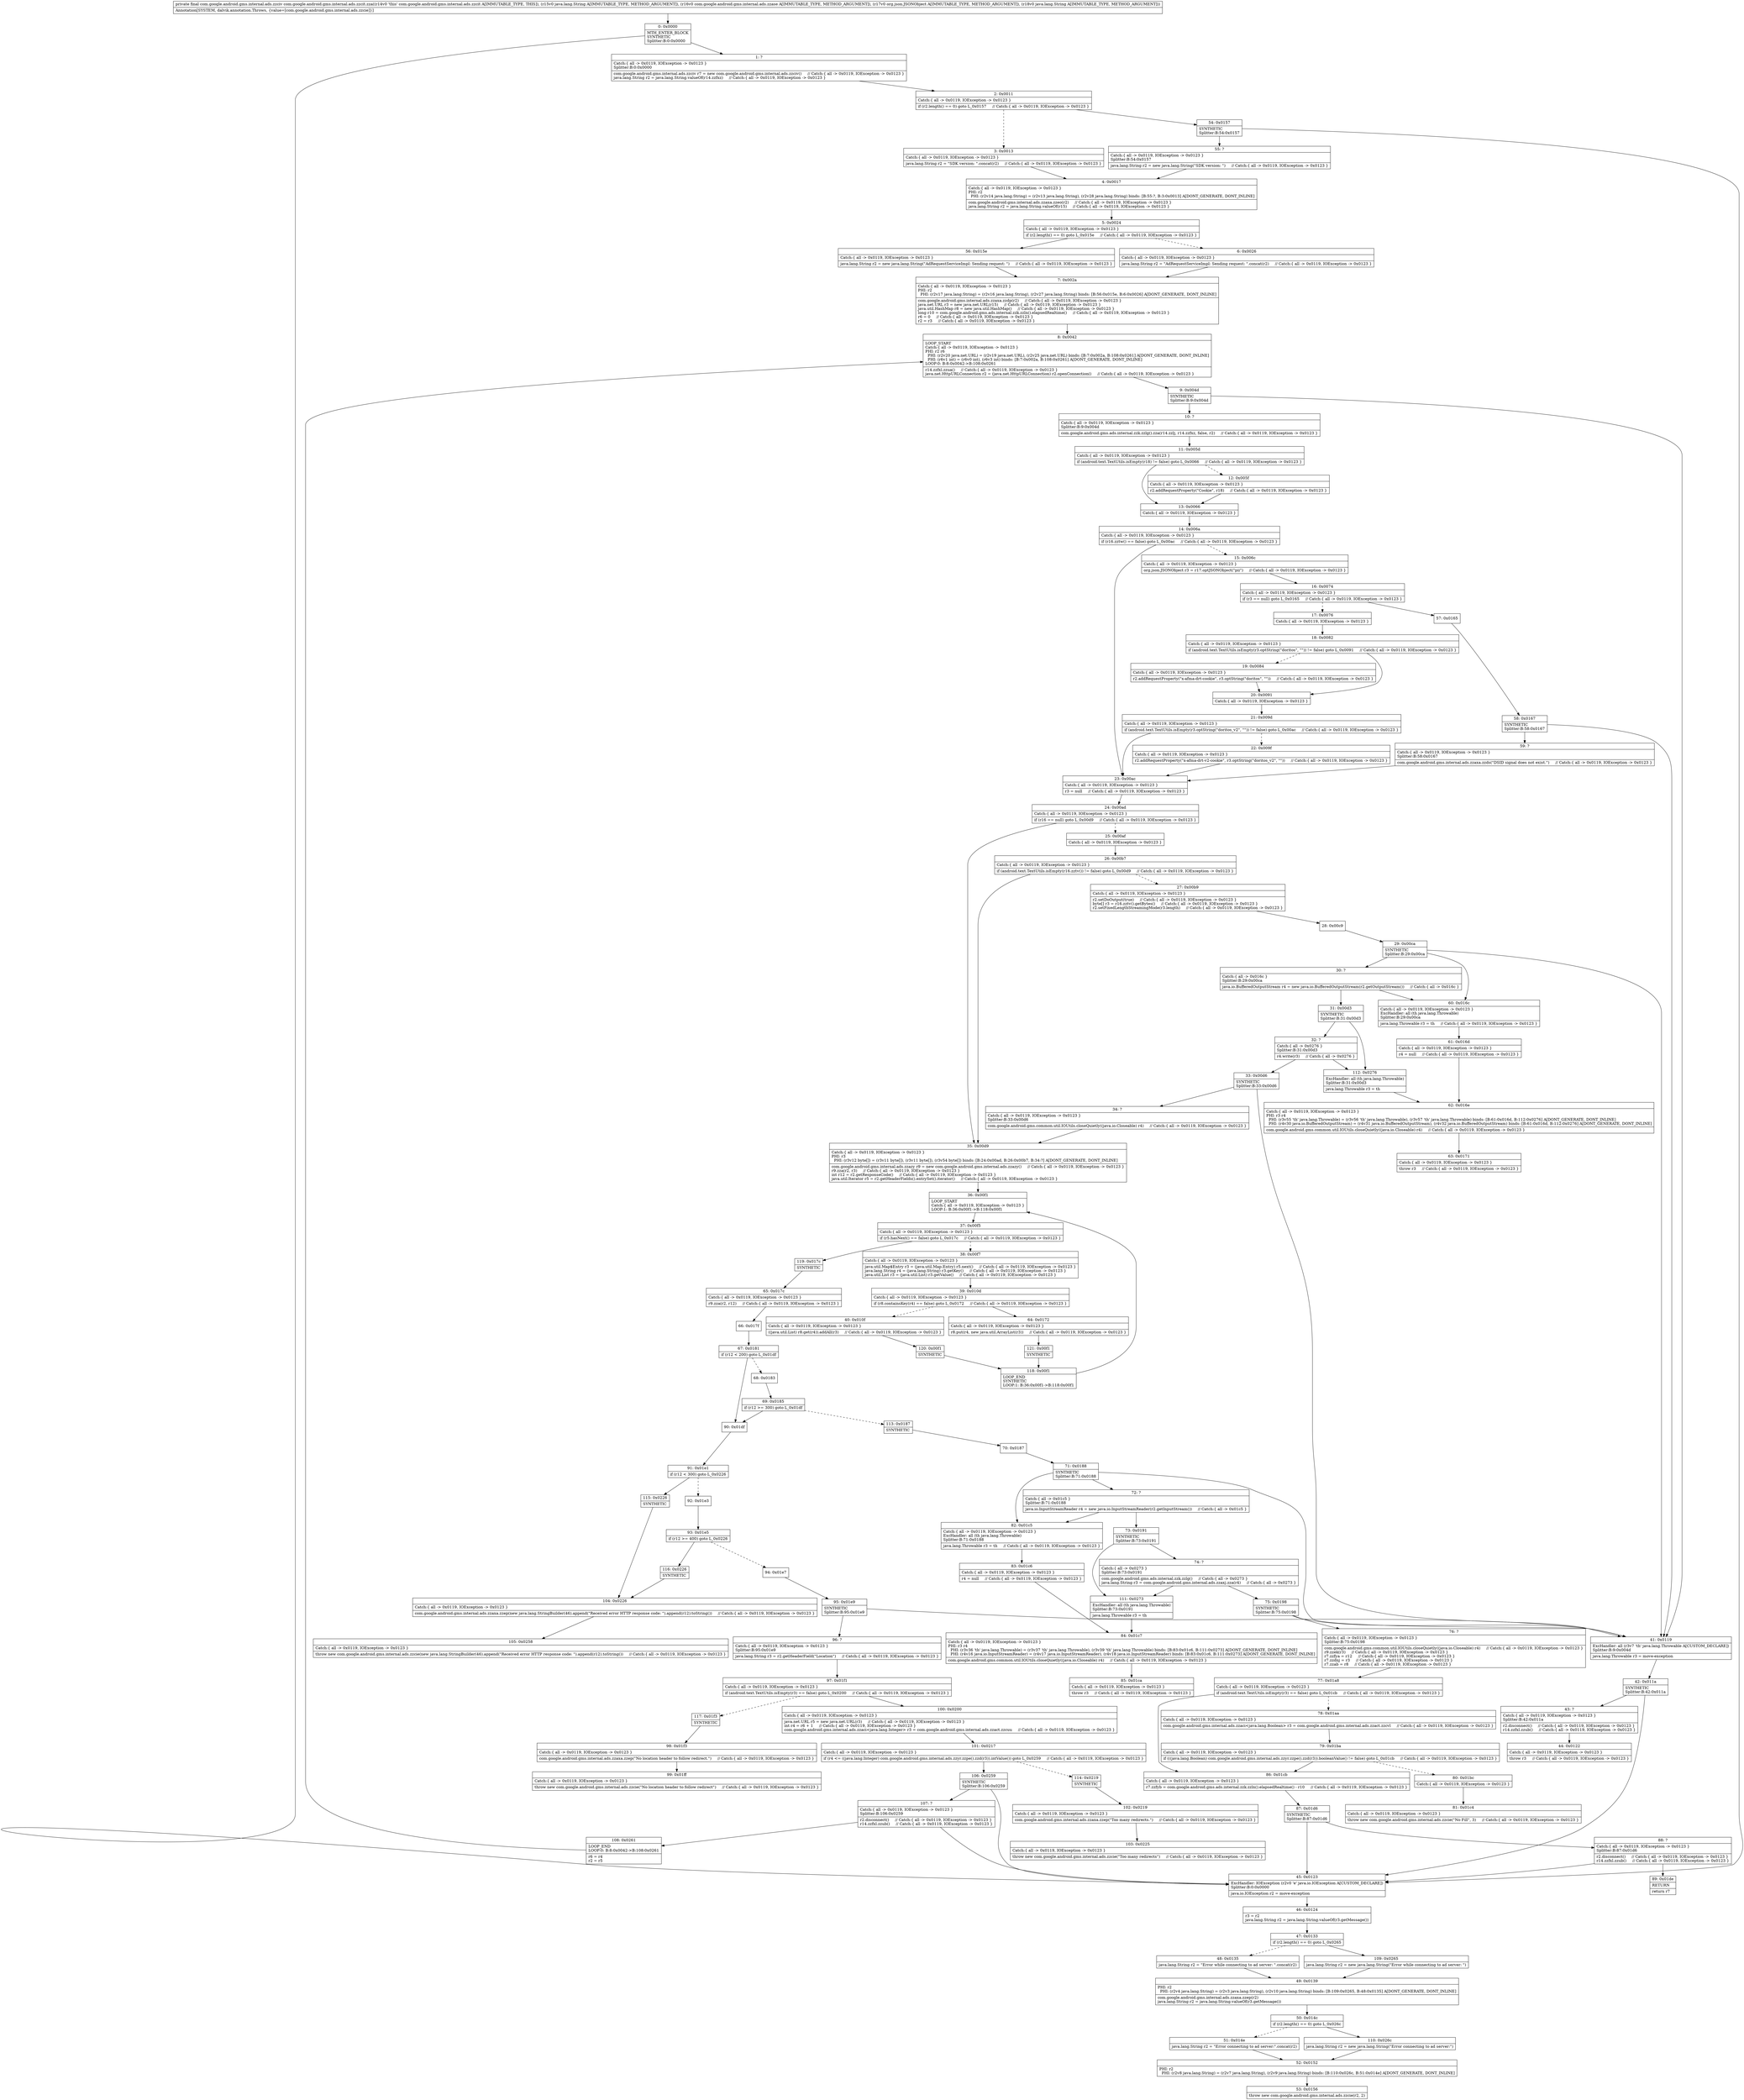 digraph "CFG forcom.google.android.gms.internal.ads.zzcit.zza(Ljava\/lang\/String;Lcom\/google\/android\/gms\/internal\/ads\/zzase;Lorg\/json\/JSONObject;Ljava\/lang\/String;)Lcom\/google\/android\/gms\/internal\/ads\/zzciv;" {
Node_0 [shape=record,label="{0\:\ 0x0000|MTH_ENTER_BLOCK\lSYNTHETIC\lSplitter:B:0:0x0000\l}"];
Node_1 [shape=record,label="{1\:\ ?|Catch:\{ all \-\> 0x0119, IOException \-\> 0x0123 \}\lSplitter:B:0:0x0000\l|com.google.android.gms.internal.ads.zzciv r7 = new com.google.android.gms.internal.ads.zzciv()     \/\/ Catch:\{ all \-\> 0x0119, IOException \-\> 0x0123 \}\ljava.lang.String r2 = java.lang.String.valueOf(r14.zzfxz)     \/\/ Catch:\{ all \-\> 0x0119, IOException \-\> 0x0123 \}\l}"];
Node_2 [shape=record,label="{2\:\ 0x0011|Catch:\{ all \-\> 0x0119, IOException \-\> 0x0123 \}\l|if (r2.length() == 0) goto L_0x0157     \/\/ Catch:\{ all \-\> 0x0119, IOException \-\> 0x0123 \}\l}"];
Node_3 [shape=record,label="{3\:\ 0x0013|Catch:\{ all \-\> 0x0119, IOException \-\> 0x0123 \}\l|java.lang.String r2 = \"SDK version: \".concat(r2)     \/\/ Catch:\{ all \-\> 0x0119, IOException \-\> 0x0123 \}\l}"];
Node_4 [shape=record,label="{4\:\ 0x0017|Catch:\{ all \-\> 0x0119, IOException \-\> 0x0123 \}\lPHI: r2 \l  PHI: (r2v14 java.lang.String) = (r2v13 java.lang.String), (r2v28 java.lang.String) binds: [B:55:?, B:3:0x0013] A[DONT_GENERATE, DONT_INLINE]\l|com.google.android.gms.internal.ads.zzaxa.zzeo(r2)     \/\/ Catch:\{ all \-\> 0x0119, IOException \-\> 0x0123 \}\ljava.lang.String r2 = java.lang.String.valueOf(r15)     \/\/ Catch:\{ all \-\> 0x0119, IOException \-\> 0x0123 \}\l}"];
Node_5 [shape=record,label="{5\:\ 0x0024|Catch:\{ all \-\> 0x0119, IOException \-\> 0x0123 \}\l|if (r2.length() == 0) goto L_0x015e     \/\/ Catch:\{ all \-\> 0x0119, IOException \-\> 0x0123 \}\l}"];
Node_6 [shape=record,label="{6\:\ 0x0026|Catch:\{ all \-\> 0x0119, IOException \-\> 0x0123 \}\l|java.lang.String r2 = \"AdRequestServiceImpl: Sending request: \".concat(r2)     \/\/ Catch:\{ all \-\> 0x0119, IOException \-\> 0x0123 \}\l}"];
Node_7 [shape=record,label="{7\:\ 0x002a|Catch:\{ all \-\> 0x0119, IOException \-\> 0x0123 \}\lPHI: r2 \l  PHI: (r2v17 java.lang.String) = (r2v16 java.lang.String), (r2v27 java.lang.String) binds: [B:56:0x015e, B:6:0x0026] A[DONT_GENERATE, DONT_INLINE]\l|com.google.android.gms.internal.ads.zzaxa.zzdp(r2)     \/\/ Catch:\{ all \-\> 0x0119, IOException \-\> 0x0123 \}\ljava.net.URL r3 = new java.net.URL(r15)     \/\/ Catch:\{ all \-\> 0x0119, IOException \-\> 0x0123 \}\ljava.util.HashMap r8 = new java.util.HashMap()     \/\/ Catch:\{ all \-\> 0x0119, IOException \-\> 0x0123 \}\llong r10 = com.google.android.gms.ads.internal.zzk.zzln().elapsedRealtime()     \/\/ Catch:\{ all \-\> 0x0119, IOException \-\> 0x0123 \}\lr6 = 0     \/\/ Catch:\{ all \-\> 0x0119, IOException \-\> 0x0123 \}\lr2 = r3     \/\/ Catch:\{ all \-\> 0x0119, IOException \-\> 0x0123 \}\l}"];
Node_8 [shape=record,label="{8\:\ 0x0042|LOOP_START\lCatch:\{ all \-\> 0x0119, IOException \-\> 0x0123 \}\lPHI: r2 r6 \l  PHI: (r2v20 java.net.URL) = (r2v19 java.net.URL), (r2v25 java.net.URL) binds: [B:7:0x002a, B:108:0x0261] A[DONT_GENERATE, DONT_INLINE]\l  PHI: (r6v1 int) = (r6v0 int), (r6v3 int) binds: [B:7:0x002a, B:108:0x0261] A[DONT_GENERATE, DONT_INLINE]\lLOOP:0: B:8:0x0042\-\>B:108:0x0261\l|r14.zzfxl.zzua()     \/\/ Catch:\{ all \-\> 0x0119, IOException \-\> 0x0123 \}\ljava.net.HttpURLConnection r2 = (java.net.HttpURLConnection) r2.openConnection()     \/\/ Catch:\{ all \-\> 0x0119, IOException \-\> 0x0123 \}\l}"];
Node_9 [shape=record,label="{9\:\ 0x004d|SYNTHETIC\lSplitter:B:9:0x004d\l}"];
Node_10 [shape=record,label="{10\:\ ?|Catch:\{ all \-\> 0x0119, IOException \-\> 0x0123 \}\lSplitter:B:9:0x004d\l|com.google.android.gms.ads.internal.zzk.zzlg().zza(r14.zzlj, r14.zzfxz, false, r2)     \/\/ Catch:\{ all \-\> 0x0119, IOException \-\> 0x0123 \}\l}"];
Node_11 [shape=record,label="{11\:\ 0x005d|Catch:\{ all \-\> 0x0119, IOException \-\> 0x0123 \}\l|if (android.text.TextUtils.isEmpty(r18) != false) goto L_0x0066     \/\/ Catch:\{ all \-\> 0x0119, IOException \-\> 0x0123 \}\l}"];
Node_12 [shape=record,label="{12\:\ 0x005f|Catch:\{ all \-\> 0x0119, IOException \-\> 0x0123 \}\l|r2.addRequestProperty(\"Cookie\", r18)     \/\/ Catch:\{ all \-\> 0x0119, IOException \-\> 0x0123 \}\l}"];
Node_13 [shape=record,label="{13\:\ 0x0066|Catch:\{ all \-\> 0x0119, IOException \-\> 0x0123 \}\l}"];
Node_14 [shape=record,label="{14\:\ 0x006a|Catch:\{ all \-\> 0x0119, IOException \-\> 0x0123 \}\l|if (r16.zztw() == false) goto L_0x00ac     \/\/ Catch:\{ all \-\> 0x0119, IOException \-\> 0x0123 \}\l}"];
Node_15 [shape=record,label="{15\:\ 0x006c|Catch:\{ all \-\> 0x0119, IOException \-\> 0x0123 \}\l|org.json.JSONObject r3 = r17.optJSONObject(\"pii\")     \/\/ Catch:\{ all \-\> 0x0119, IOException \-\> 0x0123 \}\l}"];
Node_16 [shape=record,label="{16\:\ 0x0074|Catch:\{ all \-\> 0x0119, IOException \-\> 0x0123 \}\l|if (r3 == null) goto L_0x0165     \/\/ Catch:\{ all \-\> 0x0119, IOException \-\> 0x0123 \}\l}"];
Node_17 [shape=record,label="{17\:\ 0x0076|Catch:\{ all \-\> 0x0119, IOException \-\> 0x0123 \}\l}"];
Node_18 [shape=record,label="{18\:\ 0x0082|Catch:\{ all \-\> 0x0119, IOException \-\> 0x0123 \}\l|if (android.text.TextUtils.isEmpty(r3.optString(\"doritos\", \"\")) != false) goto L_0x0091     \/\/ Catch:\{ all \-\> 0x0119, IOException \-\> 0x0123 \}\l}"];
Node_19 [shape=record,label="{19\:\ 0x0084|Catch:\{ all \-\> 0x0119, IOException \-\> 0x0123 \}\l|r2.addRequestProperty(\"x\-afma\-drt\-cookie\", r3.optString(\"doritos\", \"\"))     \/\/ Catch:\{ all \-\> 0x0119, IOException \-\> 0x0123 \}\l}"];
Node_20 [shape=record,label="{20\:\ 0x0091|Catch:\{ all \-\> 0x0119, IOException \-\> 0x0123 \}\l}"];
Node_21 [shape=record,label="{21\:\ 0x009d|Catch:\{ all \-\> 0x0119, IOException \-\> 0x0123 \}\l|if (android.text.TextUtils.isEmpty(r3.optString(\"doritos_v2\", \"\")) != false) goto L_0x00ac     \/\/ Catch:\{ all \-\> 0x0119, IOException \-\> 0x0123 \}\l}"];
Node_22 [shape=record,label="{22\:\ 0x009f|Catch:\{ all \-\> 0x0119, IOException \-\> 0x0123 \}\l|r2.addRequestProperty(\"x\-afma\-drt\-v2\-cookie\", r3.optString(\"doritos_v2\", \"\"))     \/\/ Catch:\{ all \-\> 0x0119, IOException \-\> 0x0123 \}\l}"];
Node_23 [shape=record,label="{23\:\ 0x00ac|Catch:\{ all \-\> 0x0119, IOException \-\> 0x0123 \}\l|r3 = null     \/\/ Catch:\{ all \-\> 0x0119, IOException \-\> 0x0123 \}\l}"];
Node_24 [shape=record,label="{24\:\ 0x00ad|Catch:\{ all \-\> 0x0119, IOException \-\> 0x0123 \}\l|if (r16 == null) goto L_0x00d9     \/\/ Catch:\{ all \-\> 0x0119, IOException \-\> 0x0123 \}\l}"];
Node_25 [shape=record,label="{25\:\ 0x00af|Catch:\{ all \-\> 0x0119, IOException \-\> 0x0123 \}\l}"];
Node_26 [shape=record,label="{26\:\ 0x00b7|Catch:\{ all \-\> 0x0119, IOException \-\> 0x0123 \}\l|if (android.text.TextUtils.isEmpty(r16.zztv()) != false) goto L_0x00d9     \/\/ Catch:\{ all \-\> 0x0119, IOException \-\> 0x0123 \}\l}"];
Node_27 [shape=record,label="{27\:\ 0x00b9|Catch:\{ all \-\> 0x0119, IOException \-\> 0x0123 \}\l|r2.setDoOutput(true)     \/\/ Catch:\{ all \-\> 0x0119, IOException \-\> 0x0123 \}\lbyte[] r3 = r16.zztv().getBytes()     \/\/ Catch:\{ all \-\> 0x0119, IOException \-\> 0x0123 \}\lr2.setFixedLengthStreamingMode(r3.length)     \/\/ Catch:\{ all \-\> 0x0119, IOException \-\> 0x0123 \}\l}"];
Node_28 [shape=record,label="{28\:\ 0x00c9}"];
Node_29 [shape=record,label="{29\:\ 0x00ca|SYNTHETIC\lSplitter:B:29:0x00ca\l}"];
Node_30 [shape=record,label="{30\:\ ?|Catch:\{ all \-\> 0x016c \}\lSplitter:B:29:0x00ca\l|java.io.BufferedOutputStream r4 = new java.io.BufferedOutputStream(r2.getOutputStream())     \/\/ Catch:\{ all \-\> 0x016c \}\l}"];
Node_31 [shape=record,label="{31\:\ 0x00d3|SYNTHETIC\lSplitter:B:31:0x00d3\l}"];
Node_32 [shape=record,label="{32\:\ ?|Catch:\{ all \-\> 0x0276 \}\lSplitter:B:31:0x00d3\l|r4.write(r3)     \/\/ Catch:\{ all \-\> 0x0276 \}\l}"];
Node_33 [shape=record,label="{33\:\ 0x00d6|SYNTHETIC\lSplitter:B:33:0x00d6\l}"];
Node_34 [shape=record,label="{34\:\ ?|Catch:\{ all \-\> 0x0119, IOException \-\> 0x0123 \}\lSplitter:B:33:0x00d6\l|com.google.android.gms.common.util.IOUtils.closeQuietly((java.io.Closeable) r4)     \/\/ Catch:\{ all \-\> 0x0119, IOException \-\> 0x0123 \}\l}"];
Node_35 [shape=record,label="{35\:\ 0x00d9|Catch:\{ all \-\> 0x0119, IOException \-\> 0x0123 \}\lPHI: r3 \l  PHI: (r3v12 byte[]) = (r3v11 byte[]), (r3v11 byte[]), (r3v54 byte[]) binds: [B:24:0x00ad, B:26:0x00b7, B:34:?] A[DONT_GENERATE, DONT_INLINE]\l|com.google.android.gms.internal.ads.zzazy r9 = new com.google.android.gms.internal.ads.zzazy()     \/\/ Catch:\{ all \-\> 0x0119, IOException \-\> 0x0123 \}\lr9.zza(r2, r3)     \/\/ Catch:\{ all \-\> 0x0119, IOException \-\> 0x0123 \}\lint r12 = r2.getResponseCode()     \/\/ Catch:\{ all \-\> 0x0119, IOException \-\> 0x0123 \}\ljava.util.Iterator r5 = r2.getHeaderFields().entrySet().iterator()     \/\/ Catch:\{ all \-\> 0x0119, IOException \-\> 0x0123 \}\l}"];
Node_36 [shape=record,label="{36\:\ 0x00f1|LOOP_START\lCatch:\{ all \-\> 0x0119, IOException \-\> 0x0123 \}\lLOOP:1: B:36:0x00f1\-\>B:118:0x00f1\l}"];
Node_37 [shape=record,label="{37\:\ 0x00f5|Catch:\{ all \-\> 0x0119, IOException \-\> 0x0123 \}\l|if (r5.hasNext() == false) goto L_0x017c     \/\/ Catch:\{ all \-\> 0x0119, IOException \-\> 0x0123 \}\l}"];
Node_38 [shape=record,label="{38\:\ 0x00f7|Catch:\{ all \-\> 0x0119, IOException \-\> 0x0123 \}\l|java.util.Map$Entry r3 = (java.util.Map.Entry) r5.next()     \/\/ Catch:\{ all \-\> 0x0119, IOException \-\> 0x0123 \}\ljava.lang.String r4 = (java.lang.String) r3.getKey()     \/\/ Catch:\{ all \-\> 0x0119, IOException \-\> 0x0123 \}\ljava.util.List r3 = (java.util.List) r3.getValue()     \/\/ Catch:\{ all \-\> 0x0119, IOException \-\> 0x0123 \}\l}"];
Node_39 [shape=record,label="{39\:\ 0x010d|Catch:\{ all \-\> 0x0119, IOException \-\> 0x0123 \}\l|if (r8.containsKey(r4) == false) goto L_0x0172     \/\/ Catch:\{ all \-\> 0x0119, IOException \-\> 0x0123 \}\l}"];
Node_40 [shape=record,label="{40\:\ 0x010f|Catch:\{ all \-\> 0x0119, IOException \-\> 0x0123 \}\l|((java.util.List) r8.get(r4)).addAll(r3)     \/\/ Catch:\{ all \-\> 0x0119, IOException \-\> 0x0123 \}\l}"];
Node_41 [shape=record,label="{41\:\ 0x0119|ExcHandler: all (r3v7 'th' java.lang.Throwable A[CUSTOM_DECLARE])\lSplitter:B:9:0x004d\l|java.lang.Throwable r3 = move\-exception\l}"];
Node_42 [shape=record,label="{42\:\ 0x011a|SYNTHETIC\lSplitter:B:42:0x011a\l}"];
Node_43 [shape=record,label="{43\:\ ?|Catch:\{ all \-\> 0x0119, IOException \-\> 0x0123 \}\lSplitter:B:42:0x011a\l|r2.disconnect()     \/\/ Catch:\{ all \-\> 0x0119, IOException \-\> 0x0123 \}\lr14.zzfxl.zzub()     \/\/ Catch:\{ all \-\> 0x0119, IOException \-\> 0x0123 \}\l}"];
Node_44 [shape=record,label="{44\:\ 0x0122|Catch:\{ all \-\> 0x0119, IOException \-\> 0x0123 \}\l|throw r3     \/\/ Catch:\{ all \-\> 0x0119, IOException \-\> 0x0123 \}\l}"];
Node_45 [shape=record,label="{45\:\ 0x0123|ExcHandler: IOException (r2v0 'e' java.io.IOException A[CUSTOM_DECLARE])\lSplitter:B:0:0x0000\l|java.io.IOException r2 = move\-exception\l}"];
Node_46 [shape=record,label="{46\:\ 0x0124|r3 = r2\ljava.lang.String r2 = java.lang.String.valueOf(r3.getMessage())\l}"];
Node_47 [shape=record,label="{47\:\ 0x0133|if (r2.length() == 0) goto L_0x0265\l}"];
Node_48 [shape=record,label="{48\:\ 0x0135|java.lang.String r2 = \"Error while connecting to ad server: \".concat(r2)\l}"];
Node_49 [shape=record,label="{49\:\ 0x0139|PHI: r2 \l  PHI: (r2v4 java.lang.String) = (r2v3 java.lang.String), (r2v10 java.lang.String) binds: [B:109:0x0265, B:48:0x0135] A[DONT_GENERATE, DONT_INLINE]\l|com.google.android.gms.internal.ads.zzaxa.zzep(r2)\ljava.lang.String r2 = java.lang.String.valueOf(r3.getMessage())\l}"];
Node_50 [shape=record,label="{50\:\ 0x014c|if (r2.length() == 0) goto L_0x026c\l}"];
Node_51 [shape=record,label="{51\:\ 0x014e|java.lang.String r2 = \"Error connecting to ad server:\".concat(r2)\l}"];
Node_52 [shape=record,label="{52\:\ 0x0152|PHI: r2 \l  PHI: (r2v8 java.lang.String) = (r2v7 java.lang.String), (r2v9 java.lang.String) binds: [B:110:0x026c, B:51:0x014e] A[DONT_GENERATE, DONT_INLINE]\l}"];
Node_53 [shape=record,label="{53\:\ 0x0156|throw new com.google.android.gms.internal.ads.zzcie(r2, 2)\l}"];
Node_54 [shape=record,label="{54\:\ 0x0157|SYNTHETIC\lSplitter:B:54:0x0157\l}"];
Node_55 [shape=record,label="{55\:\ ?|Catch:\{ all \-\> 0x0119, IOException \-\> 0x0123 \}\lSplitter:B:54:0x0157\l|java.lang.String r2 = new java.lang.String(\"SDK version: \")     \/\/ Catch:\{ all \-\> 0x0119, IOException \-\> 0x0123 \}\l}"];
Node_56 [shape=record,label="{56\:\ 0x015e|Catch:\{ all \-\> 0x0119, IOException \-\> 0x0123 \}\l|java.lang.String r2 = new java.lang.String(\"AdRequestServiceImpl: Sending request: \")     \/\/ Catch:\{ all \-\> 0x0119, IOException \-\> 0x0123 \}\l}"];
Node_57 [shape=record,label="{57\:\ 0x0165}"];
Node_58 [shape=record,label="{58\:\ 0x0167|SYNTHETIC\lSplitter:B:58:0x0167\l}"];
Node_59 [shape=record,label="{59\:\ ?|Catch:\{ all \-\> 0x0119, IOException \-\> 0x0123 \}\lSplitter:B:58:0x0167\l|com.google.android.gms.internal.ads.zzaxa.zzds(\"DSID signal does not exist.\")     \/\/ Catch:\{ all \-\> 0x0119, IOException \-\> 0x0123 \}\l}"];
Node_60 [shape=record,label="{60\:\ 0x016c|Catch:\{ all \-\> 0x0119, IOException \-\> 0x0123 \}\lExcHandler: all (th java.lang.Throwable)\lSplitter:B:29:0x00ca\l|java.lang.Throwable r3 = th     \/\/ Catch:\{ all \-\> 0x0119, IOException \-\> 0x0123 \}\l}"];
Node_61 [shape=record,label="{61\:\ 0x016d|Catch:\{ all \-\> 0x0119, IOException \-\> 0x0123 \}\l|r4 = null     \/\/ Catch:\{ all \-\> 0x0119, IOException \-\> 0x0123 \}\l}"];
Node_62 [shape=record,label="{62\:\ 0x016e|Catch:\{ all \-\> 0x0119, IOException \-\> 0x0123 \}\lPHI: r3 r4 \l  PHI: (r3v55 'th' java.lang.Throwable) = (r3v56 'th' java.lang.Throwable), (r3v57 'th' java.lang.Throwable) binds: [B:61:0x016d, B:112:0x0276] A[DONT_GENERATE, DONT_INLINE]\l  PHI: (r4v30 java.io.BufferedOutputStream) = (r4v31 java.io.BufferedOutputStream), (r4v32 java.io.BufferedOutputStream) binds: [B:61:0x016d, B:112:0x0276] A[DONT_GENERATE, DONT_INLINE]\l|com.google.android.gms.common.util.IOUtils.closeQuietly((java.io.Closeable) r4)     \/\/ Catch:\{ all \-\> 0x0119, IOException \-\> 0x0123 \}\l}"];
Node_63 [shape=record,label="{63\:\ 0x0171|Catch:\{ all \-\> 0x0119, IOException \-\> 0x0123 \}\l|throw r3     \/\/ Catch:\{ all \-\> 0x0119, IOException \-\> 0x0123 \}\l}"];
Node_64 [shape=record,label="{64\:\ 0x0172|Catch:\{ all \-\> 0x0119, IOException \-\> 0x0123 \}\l|r8.put(r4, new java.util.ArrayList(r3))     \/\/ Catch:\{ all \-\> 0x0119, IOException \-\> 0x0123 \}\l}"];
Node_65 [shape=record,label="{65\:\ 0x017c|Catch:\{ all \-\> 0x0119, IOException \-\> 0x0123 \}\l|r9.zza(r2, r12)     \/\/ Catch:\{ all \-\> 0x0119, IOException \-\> 0x0123 \}\l}"];
Node_66 [shape=record,label="{66\:\ 0x017f}"];
Node_67 [shape=record,label="{67\:\ 0x0181|if (r12 \< 200) goto L_0x01df\l}"];
Node_68 [shape=record,label="{68\:\ 0x0183}"];
Node_69 [shape=record,label="{69\:\ 0x0185|if (r12 \>= 300) goto L_0x01df\l}"];
Node_70 [shape=record,label="{70\:\ 0x0187}"];
Node_71 [shape=record,label="{71\:\ 0x0188|SYNTHETIC\lSplitter:B:71:0x0188\l}"];
Node_72 [shape=record,label="{72\:\ ?|Catch:\{ all \-\> 0x01c5 \}\lSplitter:B:71:0x0188\l|java.io.InputStreamReader r4 = new java.io.InputStreamReader(r2.getInputStream())     \/\/ Catch:\{ all \-\> 0x01c5 \}\l}"];
Node_73 [shape=record,label="{73\:\ 0x0191|SYNTHETIC\lSplitter:B:73:0x0191\l}"];
Node_74 [shape=record,label="{74\:\ ?|Catch:\{ all \-\> 0x0273 \}\lSplitter:B:73:0x0191\l|com.google.android.gms.ads.internal.zzk.zzlg()     \/\/ Catch:\{ all \-\> 0x0273 \}\ljava.lang.String r3 = com.google.android.gms.internal.ads.zzaxj.zza(r4)     \/\/ Catch:\{ all \-\> 0x0273 \}\l}"];
Node_75 [shape=record,label="{75\:\ 0x0198|SYNTHETIC\lSplitter:B:75:0x0198\l}"];
Node_76 [shape=record,label="{76\:\ ?|Catch:\{ all \-\> 0x0119, IOException \-\> 0x0123 \}\lSplitter:B:75:0x0198\l|com.google.android.gms.common.util.IOUtils.closeQuietly((java.io.Closeable) r4)     \/\/ Catch:\{ all \-\> 0x0119, IOException \-\> 0x0123 \}\lr9.zzek(r3)     \/\/ Catch:\{ all \-\> 0x0119, IOException \-\> 0x0123 \}\lr7.zzfya = r12     \/\/ Catch:\{ all \-\> 0x0119, IOException \-\> 0x0123 \}\lr7.zzdnj = r3     \/\/ Catch:\{ all \-\> 0x0119, IOException \-\> 0x0123 \}\lr7.zzab = r8     \/\/ Catch:\{ all \-\> 0x0119, IOException \-\> 0x0123 \}\l}"];
Node_77 [shape=record,label="{77\:\ 0x01a8|Catch:\{ all \-\> 0x0119, IOException \-\> 0x0123 \}\l|if (android.text.TextUtils.isEmpty(r3) == false) goto L_0x01cb     \/\/ Catch:\{ all \-\> 0x0119, IOException \-\> 0x0123 \}\l}"];
Node_78 [shape=record,label="{78\:\ 0x01aa|Catch:\{ all \-\> 0x0119, IOException \-\> 0x0123 \}\l|com.google.android.gms.internal.ads.zzaci\<java.lang.Boolean\> r3 = com.google.android.gms.internal.ads.zzact.zzcvl     \/\/ Catch:\{ all \-\> 0x0119, IOException \-\> 0x0123 \}\l}"];
Node_79 [shape=record,label="{79\:\ 0x01ba|Catch:\{ all \-\> 0x0119, IOException \-\> 0x0123 \}\l|if (((java.lang.Boolean) com.google.android.gms.internal.ads.zzyr.zzpe().zzd(r3)).booleanValue() != false) goto L_0x01cb     \/\/ Catch:\{ all \-\> 0x0119, IOException \-\> 0x0123 \}\l}"];
Node_80 [shape=record,label="{80\:\ 0x01bc|Catch:\{ all \-\> 0x0119, IOException \-\> 0x0123 \}\l}"];
Node_81 [shape=record,label="{81\:\ 0x01c4|Catch:\{ all \-\> 0x0119, IOException \-\> 0x0123 \}\l|throw new com.google.android.gms.internal.ads.zzcie(\"No Fill\", 3)     \/\/ Catch:\{ all \-\> 0x0119, IOException \-\> 0x0123 \}\l}"];
Node_82 [shape=record,label="{82\:\ 0x01c5|Catch:\{ all \-\> 0x0119, IOException \-\> 0x0123 \}\lExcHandler: all (th java.lang.Throwable)\lSplitter:B:71:0x0188\l|java.lang.Throwable r3 = th     \/\/ Catch:\{ all \-\> 0x0119, IOException \-\> 0x0123 \}\l}"];
Node_83 [shape=record,label="{83\:\ 0x01c6|Catch:\{ all \-\> 0x0119, IOException \-\> 0x0123 \}\l|r4 = null     \/\/ Catch:\{ all \-\> 0x0119, IOException \-\> 0x0123 \}\l}"];
Node_84 [shape=record,label="{84\:\ 0x01c7|Catch:\{ all \-\> 0x0119, IOException \-\> 0x0123 \}\lPHI: r3 r4 \l  PHI: (r3v36 'th' java.lang.Throwable) = (r3v37 'th' java.lang.Throwable), (r3v39 'th' java.lang.Throwable) binds: [B:83:0x01c6, B:111:0x0273] A[DONT_GENERATE, DONT_INLINE]\l  PHI: (r4v16 java.io.InputStreamReader) = (r4v17 java.io.InputStreamReader), (r4v18 java.io.InputStreamReader) binds: [B:83:0x01c6, B:111:0x0273] A[DONT_GENERATE, DONT_INLINE]\l|com.google.android.gms.common.util.IOUtils.closeQuietly((java.io.Closeable) r4)     \/\/ Catch:\{ all \-\> 0x0119, IOException \-\> 0x0123 \}\l}"];
Node_85 [shape=record,label="{85\:\ 0x01ca|Catch:\{ all \-\> 0x0119, IOException \-\> 0x0123 \}\l|throw r3     \/\/ Catch:\{ all \-\> 0x0119, IOException \-\> 0x0123 \}\l}"];
Node_86 [shape=record,label="{86\:\ 0x01cb|Catch:\{ all \-\> 0x0119, IOException \-\> 0x0123 \}\l|r7.zzfyb = com.google.android.gms.ads.internal.zzk.zzln().elapsedRealtime() \- r10     \/\/ Catch:\{ all \-\> 0x0119, IOException \-\> 0x0123 \}\l}"];
Node_87 [shape=record,label="{87\:\ 0x01d6|SYNTHETIC\lSplitter:B:87:0x01d6\l}"];
Node_88 [shape=record,label="{88\:\ ?|Catch:\{ all \-\> 0x0119, IOException \-\> 0x0123 \}\lSplitter:B:87:0x01d6\l|r2.disconnect()     \/\/ Catch:\{ all \-\> 0x0119, IOException \-\> 0x0123 \}\lr14.zzfxl.zzub()     \/\/ Catch:\{ all \-\> 0x0119, IOException \-\> 0x0123 \}\l}"];
Node_89 [shape=record,label="{89\:\ 0x01de|RETURN\l|return r7\l}"];
Node_90 [shape=record,label="{90\:\ 0x01df}"];
Node_91 [shape=record,label="{91\:\ 0x01e1|if (r12 \< 300) goto L_0x0226\l}"];
Node_92 [shape=record,label="{92\:\ 0x01e3}"];
Node_93 [shape=record,label="{93\:\ 0x01e5|if (r12 \>= 400) goto L_0x0226\l}"];
Node_94 [shape=record,label="{94\:\ 0x01e7}"];
Node_95 [shape=record,label="{95\:\ 0x01e9|SYNTHETIC\lSplitter:B:95:0x01e9\l}"];
Node_96 [shape=record,label="{96\:\ ?|Catch:\{ all \-\> 0x0119, IOException \-\> 0x0123 \}\lSplitter:B:95:0x01e9\l|java.lang.String r3 = r2.getHeaderField(\"Location\")     \/\/ Catch:\{ all \-\> 0x0119, IOException \-\> 0x0123 \}\l}"];
Node_97 [shape=record,label="{97\:\ 0x01f1|Catch:\{ all \-\> 0x0119, IOException \-\> 0x0123 \}\l|if (android.text.TextUtils.isEmpty(r3) == false) goto L_0x0200     \/\/ Catch:\{ all \-\> 0x0119, IOException \-\> 0x0123 \}\l}"];
Node_98 [shape=record,label="{98\:\ 0x01f3|Catch:\{ all \-\> 0x0119, IOException \-\> 0x0123 \}\l|com.google.android.gms.internal.ads.zzaxa.zzep(\"No location header to follow redirect.\")     \/\/ Catch:\{ all \-\> 0x0119, IOException \-\> 0x0123 \}\l}"];
Node_99 [shape=record,label="{99\:\ 0x01ff|Catch:\{ all \-\> 0x0119, IOException \-\> 0x0123 \}\l|throw new com.google.android.gms.internal.ads.zzcie(\"No location header to follow redirect\")     \/\/ Catch:\{ all \-\> 0x0119, IOException \-\> 0x0123 \}\l}"];
Node_100 [shape=record,label="{100\:\ 0x0200|Catch:\{ all \-\> 0x0119, IOException \-\> 0x0123 \}\l|java.net.URL r5 = new java.net.URL(r3)     \/\/ Catch:\{ all \-\> 0x0119, IOException \-\> 0x0123 \}\lint r4 = r6 + 1     \/\/ Catch:\{ all \-\> 0x0119, IOException \-\> 0x0123 \}\lcom.google.android.gms.internal.ads.zzaci\<java.lang.Integer\> r3 = com.google.android.gms.internal.ads.zzact.zzcuu     \/\/ Catch:\{ all \-\> 0x0119, IOException \-\> 0x0123 \}\l}"];
Node_101 [shape=record,label="{101\:\ 0x0217|Catch:\{ all \-\> 0x0119, IOException \-\> 0x0123 \}\l|if (r4 \<= ((java.lang.Integer) com.google.android.gms.internal.ads.zzyr.zzpe().zzd(r3)).intValue()) goto L_0x0259     \/\/ Catch:\{ all \-\> 0x0119, IOException \-\> 0x0123 \}\l}"];
Node_102 [shape=record,label="{102\:\ 0x0219|Catch:\{ all \-\> 0x0119, IOException \-\> 0x0123 \}\l|com.google.android.gms.internal.ads.zzaxa.zzep(\"Too many redirects.\")     \/\/ Catch:\{ all \-\> 0x0119, IOException \-\> 0x0123 \}\l}"];
Node_103 [shape=record,label="{103\:\ 0x0225|Catch:\{ all \-\> 0x0119, IOException \-\> 0x0123 \}\l|throw new com.google.android.gms.internal.ads.zzcie(\"Too many redirects\")     \/\/ Catch:\{ all \-\> 0x0119, IOException \-\> 0x0123 \}\l}"];
Node_104 [shape=record,label="{104\:\ 0x0226|Catch:\{ all \-\> 0x0119, IOException \-\> 0x0123 \}\l|com.google.android.gms.internal.ads.zzaxa.zzep(new java.lang.StringBuilder(46).append(\"Received error HTTP response code: \").append(r12).toString())     \/\/ Catch:\{ all \-\> 0x0119, IOException \-\> 0x0123 \}\l}"];
Node_105 [shape=record,label="{105\:\ 0x0258|Catch:\{ all \-\> 0x0119, IOException \-\> 0x0123 \}\l|throw new com.google.android.gms.internal.ads.zzcie(new java.lang.StringBuilder(46).append(\"Received error HTTP response code: \").append(r12).toString())     \/\/ Catch:\{ all \-\> 0x0119, IOException \-\> 0x0123 \}\l}"];
Node_106 [shape=record,label="{106\:\ 0x0259|SYNTHETIC\lSplitter:B:106:0x0259\l}"];
Node_107 [shape=record,label="{107\:\ ?|Catch:\{ all \-\> 0x0119, IOException \-\> 0x0123 \}\lSplitter:B:106:0x0259\l|r2.disconnect()     \/\/ Catch:\{ all \-\> 0x0119, IOException \-\> 0x0123 \}\lr14.zzfxl.zzub()     \/\/ Catch:\{ all \-\> 0x0119, IOException \-\> 0x0123 \}\l}"];
Node_108 [shape=record,label="{108\:\ 0x0261|LOOP_END\lLOOP:0: B:8:0x0042\-\>B:108:0x0261\l|r6 = r4\lr2 = r5\l}"];
Node_109 [shape=record,label="{109\:\ 0x0265|java.lang.String r2 = new java.lang.String(\"Error while connecting to ad server: \")\l}"];
Node_110 [shape=record,label="{110\:\ 0x026c|java.lang.String r2 = new java.lang.String(\"Error connecting to ad server:\")\l}"];
Node_111 [shape=record,label="{111\:\ 0x0273|ExcHandler: all (th java.lang.Throwable)\lSplitter:B:73:0x0191\l|java.lang.Throwable r3 = th\l}"];
Node_112 [shape=record,label="{112\:\ 0x0276|ExcHandler: all (th java.lang.Throwable)\lSplitter:B:31:0x00d3\l|java.lang.Throwable r3 = th\l}"];
Node_113 [shape=record,label="{113\:\ 0x0187|SYNTHETIC\l}"];
Node_114 [shape=record,label="{114\:\ 0x0219|SYNTHETIC\l}"];
Node_115 [shape=record,label="{115\:\ 0x0226|SYNTHETIC\l}"];
Node_116 [shape=record,label="{116\:\ 0x0226|SYNTHETIC\l}"];
Node_117 [shape=record,label="{117\:\ 0x01f3|SYNTHETIC\l}"];
Node_118 [shape=record,label="{118\:\ 0x00f1|LOOP_END\lSYNTHETIC\lLOOP:1: B:36:0x00f1\-\>B:118:0x00f1\l}"];
Node_119 [shape=record,label="{119\:\ 0x017c|SYNTHETIC\l}"];
Node_120 [shape=record,label="{120\:\ 0x00f1|SYNTHETIC\l}"];
Node_121 [shape=record,label="{121\:\ 0x00f1|SYNTHETIC\l}"];
MethodNode[shape=record,label="{private final com.google.android.gms.internal.ads.zzciv com.google.android.gms.internal.ads.zzcit.zza((r14v0 'this' com.google.android.gms.internal.ads.zzcit A[IMMUTABLE_TYPE, THIS]), (r15v0 java.lang.String A[IMMUTABLE_TYPE, METHOD_ARGUMENT]), (r16v0 com.google.android.gms.internal.ads.zzase A[IMMUTABLE_TYPE, METHOD_ARGUMENT]), (r17v0 org.json.JSONObject A[IMMUTABLE_TYPE, METHOD_ARGUMENT]), (r18v0 java.lang.String A[IMMUTABLE_TYPE, METHOD_ARGUMENT]))  | Annotation[SYSTEM, dalvik.annotation.Throws, \{value=[com.google.android.gms.internal.ads.zzcie]\}]\l}"];
MethodNode -> Node_0;
Node_0 -> Node_1;
Node_0 -> Node_45;
Node_1 -> Node_2;
Node_2 -> Node_3[style=dashed];
Node_2 -> Node_54;
Node_3 -> Node_4;
Node_4 -> Node_5;
Node_5 -> Node_6[style=dashed];
Node_5 -> Node_56;
Node_6 -> Node_7;
Node_7 -> Node_8;
Node_8 -> Node_9;
Node_9 -> Node_10;
Node_9 -> Node_41;
Node_10 -> Node_11;
Node_11 -> Node_12[style=dashed];
Node_11 -> Node_13;
Node_12 -> Node_13;
Node_13 -> Node_14;
Node_14 -> Node_15[style=dashed];
Node_14 -> Node_23;
Node_15 -> Node_16;
Node_16 -> Node_17[style=dashed];
Node_16 -> Node_57;
Node_17 -> Node_18;
Node_18 -> Node_19[style=dashed];
Node_18 -> Node_20;
Node_19 -> Node_20;
Node_20 -> Node_21;
Node_21 -> Node_22[style=dashed];
Node_21 -> Node_23;
Node_22 -> Node_23;
Node_23 -> Node_24;
Node_24 -> Node_25[style=dashed];
Node_24 -> Node_35;
Node_25 -> Node_26;
Node_26 -> Node_27[style=dashed];
Node_26 -> Node_35;
Node_27 -> Node_28;
Node_28 -> Node_29;
Node_29 -> Node_30;
Node_29 -> Node_60;
Node_29 -> Node_41;
Node_30 -> Node_31;
Node_30 -> Node_60;
Node_31 -> Node_32;
Node_31 -> Node_112;
Node_32 -> Node_33;
Node_32 -> Node_112;
Node_33 -> Node_34;
Node_33 -> Node_41;
Node_34 -> Node_35;
Node_35 -> Node_36;
Node_36 -> Node_37;
Node_37 -> Node_38[style=dashed];
Node_37 -> Node_119;
Node_38 -> Node_39;
Node_39 -> Node_40[style=dashed];
Node_39 -> Node_64;
Node_40 -> Node_120;
Node_41 -> Node_42;
Node_42 -> Node_43;
Node_42 -> Node_45;
Node_43 -> Node_44;
Node_45 -> Node_46;
Node_46 -> Node_47;
Node_47 -> Node_48[style=dashed];
Node_47 -> Node_109;
Node_48 -> Node_49;
Node_49 -> Node_50;
Node_50 -> Node_51[style=dashed];
Node_50 -> Node_110;
Node_51 -> Node_52;
Node_52 -> Node_53;
Node_54 -> Node_55;
Node_54 -> Node_45;
Node_55 -> Node_4;
Node_56 -> Node_7;
Node_57 -> Node_58;
Node_58 -> Node_59;
Node_58 -> Node_41;
Node_59 -> Node_23;
Node_60 -> Node_61;
Node_61 -> Node_62;
Node_62 -> Node_63;
Node_64 -> Node_121;
Node_65 -> Node_66;
Node_66 -> Node_67;
Node_67 -> Node_68[style=dashed];
Node_67 -> Node_90;
Node_68 -> Node_69;
Node_69 -> Node_90;
Node_69 -> Node_113[style=dashed];
Node_70 -> Node_71;
Node_71 -> Node_72;
Node_71 -> Node_82;
Node_71 -> Node_41;
Node_72 -> Node_73;
Node_72 -> Node_82;
Node_73 -> Node_74;
Node_73 -> Node_111;
Node_74 -> Node_111;
Node_74 -> Node_75;
Node_75 -> Node_76;
Node_75 -> Node_41;
Node_76 -> Node_77;
Node_77 -> Node_78[style=dashed];
Node_77 -> Node_86;
Node_78 -> Node_79;
Node_79 -> Node_80[style=dashed];
Node_79 -> Node_86;
Node_80 -> Node_81;
Node_82 -> Node_83;
Node_83 -> Node_84;
Node_84 -> Node_85;
Node_86 -> Node_87;
Node_87 -> Node_88;
Node_87 -> Node_45;
Node_88 -> Node_89;
Node_88 -> Node_45;
Node_90 -> Node_91;
Node_91 -> Node_92[style=dashed];
Node_91 -> Node_115;
Node_92 -> Node_93;
Node_93 -> Node_94[style=dashed];
Node_93 -> Node_116;
Node_94 -> Node_95;
Node_95 -> Node_96;
Node_95 -> Node_41;
Node_96 -> Node_97;
Node_97 -> Node_100;
Node_97 -> Node_117[style=dashed];
Node_98 -> Node_99;
Node_100 -> Node_101;
Node_101 -> Node_106;
Node_101 -> Node_114[style=dashed];
Node_102 -> Node_103;
Node_104 -> Node_105;
Node_106 -> Node_107;
Node_106 -> Node_45;
Node_107 -> Node_108;
Node_107 -> Node_45;
Node_108 -> Node_8;
Node_109 -> Node_49;
Node_110 -> Node_52;
Node_111 -> Node_84;
Node_112 -> Node_62;
Node_113 -> Node_70;
Node_114 -> Node_102;
Node_115 -> Node_104;
Node_116 -> Node_104;
Node_117 -> Node_98;
Node_118 -> Node_36;
Node_119 -> Node_65;
Node_120 -> Node_118;
Node_121 -> Node_118;
}

